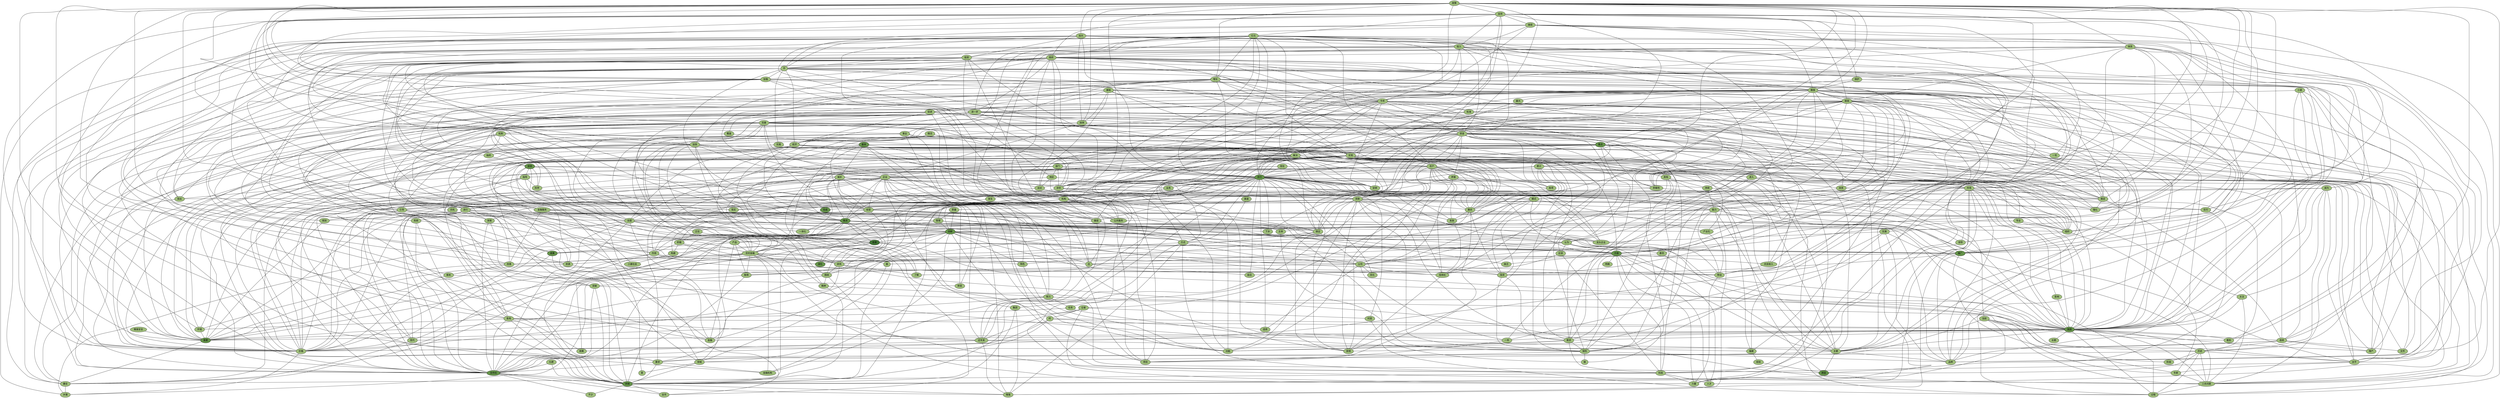 graph G {
  graph [splines=true overlap=false]
  node  [shape=ellipse, width=0.3, height=0.3, fontname="SimSun" size="10,10"]
  70 [label="重点"];
70 [fillcolor="#65934A", style=filled]
  77 [label="基本"];
77 [fillcolor="#65934A", style=filled]
  83 [label="坚持"];
83 [fillcolor="#65934A", style=filled]
  115 [label="农行"];
115 [fillcolor="#65934A", style=filled]
  133 [label="推进"];
133 [fillcolor="#65934A", style=filled]
  147 [label="创新"];
147 [fillcolor="#65934A", style=filled]
  156 [label="完成"];
156 [fillcolor="#65934A", style=filled]
  177 [label="推广"];
177 [fillcolor="#65934A", style=filled]
  202 [label="方面"];
202 [fillcolor="#65934A", style=filled]
  204 [label="我国"];
204 [fillcolor="#65934A", style=filled]
  219 [label="成果"];
219 [fillcolor="#65934A", style=filled]
  306 [label="需要"];
306 [fillcolor="#65934A", style=filled]
  366 [label="深化"];
366 [fillcolor="#65934A", style=filled]
  381 [label="合作社"];
381 [fillcolor="#65934A", style=filled]
  389 [label="原因"];
389 [fillcolor="#65934A", style=filled]
  396 [label="供销"];
396 [fillcolor="#65934A", style=filled]
  13 [label="增长"];
13 [fillcolor="#A0BF7C", style=filled]
  19 [label="事业"];
19 [fillcolor="#A0BF7C", style=filled]
  32 [label="粮食"];
32 [fillcolor="#A0BF7C", style=filled]
  38 [label="扶持"];
38 [fillcolor="#A0BF7C", style=filled]
  55 [label="机制"];
55 [fillcolor="#A0BF7C", style=filled]
  71 [label="解决"];
71 [fillcolor="#A0BF7C", style=filled]
  134 [label="全国"];
134 [fillcolor="#A0BF7C", style=filled]
  162 [label="研究"];
162 [fillcolor="#A0BF7C", style=filled]
  187 [label="稳定"];
187 [fillcolor="#A0BF7C", style=filled]
  194 [label="任务"];
194 [fillcolor="#A0BF7C", style=filled]
  196 [label="强化"];
196 [fillcolor="#A0BF7C", style=filled]
  240 [label="资源"];
240 [fillcolor="#A0BF7C", style=filled]
  247 [label="一号"];
247 [fillcolor="#A0BF7C", style=filled]
  248 [label="文件"];
248 [fillcolor="#A0BF7C", style=filled]
  315 [label="应该"];
315 [fillcolor="#A0BF7C", style=filled]
  343 [label="科技"];
343 [fillcolor="#A0BF7C", style=filled]
  348 [label="农民收入"];
348 [fillcolor="#A0BF7C", style=filled]
  386 [label="镇"];
386 [fillcolor="#A0BF7C", style=filled]
  414 [label="小康社会"];
414 [fillcolor="#A0BF7C", style=filled]
  47 [label="覆盖"];
47 [fillcolor="#A0BF7C", style=filled]
  78 [label="实现"];
78 [fillcolor="#A0BF7C", style=filled]
  120 [label="城乡"];
120 [fillcolor="#A0BF7C", style=filled]
  175 [label="围绕"];
175 [fillcolor="#A0BF7C", style=filled]
  277 [label="保险"];
277 [fillcolor="#A0BF7C", style=filled]
  289 [label="功能"];
289 [fillcolor="#A0BF7C", style=filled]
  345 [label="公共服务"];
345 [fillcolor="#A0BF7C", style=filled]
  354 [label="项目"];
354 [fillcolor="#A0BF7C", style=filled]
  28 [label="中"];
28 [fillcolor="#A0BF7C", style=filled]
  82 [label="始终"];
82 [fillcolor="#A0BF7C", style=filled]
  89 [label="指导"];
89 [fillcolor="#A0BF7C", style=filled]
  109 [label="企业"];
109 [fillcolor="#A0BF7C", style=filled]
  206 [label="科学"];
206 [fillcolor="#A0BF7C", style=filled]
  282 [label="主要"];
282 [fillcolor="#A0BF7C", style=filled]
  346 [label="转变"];
346 [fillcolor="#A0BF7C", style=filled]
  360 [label="领域"];
360 [fillcolor="#A0BF7C", style=filled]
  422 [label="里"];
422 [fillcolor="#A0BF7C", style=filled]
  0 [label="现在"];
0 [fillcolor="#A0BF7C", style=filled]
  12 [label="亿元"];
12 [fillcolor="#A0BF7C", style=filled]
  14 [label="继续"];
14 [fillcolor="#A0BF7C", style=filled]
  15 [label="加大"];
15 [fillcolor="#A0BF7C", style=filled]
  27 [label="投资"];
27 [fillcolor="#A0BF7C", style=filled]
  34 [label="情况"];
34 [fillcolor="#A0BF7C", style=filled]
  40 [label="今年"];
40 [fillcolor="#A0BF7C", style=filled]
  43 [label="部门"];
43 [fillcolor="#A0BF7C", style=filled]
  50 [label="提高"];
50 [fillcolor="#A0BF7C", style=filled]
  57 [label="资金"];
57 [fillcolor="#A0BF7C", style=filled]
  81 [label="实践"];
81 [fillcolor="#A0BF7C", style=filled]
  87 [label="农户"];
87 [fillcolor="#A0BF7C", style=filled]
  113 [label="累计"];
113 [fillcolor="#A0BF7C", style=filled]
  114 [label="最大"];
114 [fillcolor="#A0BF7C", style=filled]
  121 [label="业务"];
121 [fillcolor="#A0BF7C", style=filled]
  126 [label="机构"];
126 [fillcolor="#A0BF7C", style=filled]
  127 [label="涉农"];
127 [fillcolor="#A0BF7C", style=filled]
  128 [label="贷款"];
128 [fillcolor="#A0BF7C", style=filled]
  129 [label="经营"];
129 [fillcolor="#A0BF7C", style=filled]
  131 [label="认为"];
131 [fillcolor="#A0BF7C", style=filled]
  137 [label="持续"];
137 [fillcolor="#A0BF7C", style=filled]
  138 [label="能力"];
138 [fillcolor="#A0BF7C", style=filled]
  142 [label="保证"];
142 [fillcolor="#A0BF7C", style=filled]
  143 [label="基层"];
143 [fillcolor="#A0BF7C", style=filled]
  149 [label="渠道"];
149 [fillcolor="#A0BF7C", style=filled]
  150 [label="方式"];
150 [fillcolor="#A0BF7C", style=filled]
  153 [label="各项"];
153 [fillcolor="#A0BF7C", style=filled]
  160 [label="正在"];
160 [fillcolor="#A0BF7C", style=filled]
  164 [label="优化"];
164 [fillcolor="#A0BF7C", style=filled]
  167 [label="现实"];
167 [fillcolor="#A0BF7C", style=filled]
  168 [label="选择"];
168 [fillcolor="#A0BF7C", style=filled]
  174 [label="安排"];
174 [fillcolor="#A0BF7C", style=filled]
  188 [label="了解"];
188 [fillcolor="#A0BF7C", style=filled]
  201 [label="发放"];
201 [fillcolor="#A0BF7C", style=filled]
  216 [label="水平"];
216 [fillcolor="#A0BF7C", style=filled]
  229 [label="领导"];
229 [fillcolor="#A0BF7C", style=filled]
  232 [label="发生"];
232 [fillcolor="#A0BF7C", style=filled]
  260 [label="信用社"];
260 [fillcolor="#A0BF7C", style=filled]
  270 [label="获得"];
270 [fillcolor="#A0BF7C", style=filled]
  276 [label="村民"];
276 [fillcolor="#A0BF7C", style=filled]
  311 [label="下乡"];
311 [fillcolor="#A0BF7C", style=filled]
  316 [label="结合"];
316 [fillcolor="#A0BF7C", style=filled]
  331 [label="近年来"];
331 [fillcolor="#A0BF7C", style=filled]
  351 [label="龙头企业"];
351 [fillcolor="#A0BF7C", style=filled]
  378 [label="福建"];
378 [fillcolor="#A0BF7C", style=filled]
  36 [label="基础"];
36 [fillcolor="#A0BF7C", style=filled]
  60 [label="加快"];
60 [fillcolor="#A0BF7C", style=filled]
  72 [label="试点"];
72 [fillcolor="#A0BF7C", style=filled]
  132 [label="金融服务"];
132 [fillcolor="#A0BF7C", style=filled]
  161 [label="积极"];
161 [fillcolor="#A0BF7C", style=filled]
  225 [label="要求"];
225 [fillcolor="#A0BF7C", style=filled]
  228 [label="组织"];
228 [fillcolor="#A0BF7C", style=filled]
  271 [label="主体"];
271 [fillcolor="#A0BF7C", style=filled]
  300 [label="应"];
300 [fillcolor="#A0BF7C", style=filled]
  309 [label="产业化"];
309 [fillcolor="#A0BF7C", style=filled]
  338 [label="价格"];
338 [fillcolor="#A0BF7C", style=filled]
  364 [label="统筹"];
364 [fillcolor="#A0BF7C", style=filled]
  365 [label="一体化"];
365 [fillcolor="#A0BF7C", style=filled]
  9 [label="支持"];
9 [fillcolor="#A0BF7C", style=filled]
  111 [label="系统"];
111 [fillcolor="#A0BF7C", style=filled]
  122 [label="模式"];
122 [fillcolor="#A0BF7C", style=filled]
  136 [label="质量"];
136 [fillcolor="#A0BF7C", style=filled]
  140 [label="管理"];
140 [fillcolor="#A0BF7C", style=filled]
  148 [label="产品"];
148 [fillcolor="#A0BF7C", style=filled]
  151 [label="农村金融"];
151 [fillcolor="#A0BF7C", style=filled]
  152 [label="公司"];
152 [fillcolor="#A0BF7C", style=filled]
  212 [label="特色"];
212 [fillcolor="#A0BF7C", style=filled]
  250 [label="金融机构"];
250 [fillcolor="#A0BF7C", style=filled]
  254 [label="金融"];
254 [fillcolor="#A0BF7C", style=filled]
  353 [label="带动"];
353 [fillcolor="#A0BF7C", style=filled]
  387 [label="乡镇"];
387 [fillcolor="#A0BF7C", style=filled]
  401 [label="构建"];
401 [fillcolor="#A0BF7C", style=filled]
  11 [label="体系"];
11 [fillcolor="#A0BF7C", style=filled]
  20 [label="政府"];
20 [fillcolor="#A0BF7C", style=filled]
  41 [label="进一步"];
41 [fillcolor="#A0BF7C", style=filled]
  45 [label="小麦"];
45 [fillcolor="#A0BF7C", style=filled]
  176 [label="惠农"];
176 [fillcolor="#A0BF7C", style=filled]
  253 [label="信贷"];
253 [fillcolor="#A0BF7C", style=filled]
  333 [label="阶段"];
333 [fillcolor="#A0BF7C", style=filled]
  394 [label="品种"];
394 [fillcolor="#A0BF7C", style=filled]
  6 [label="政策"];
6 [fillcolor="#A0BF7C", style=filled]
  90 [label="养殖"];
90 [fillcolor="#A0BF7C", style=filled]
  110 [label="进行"];
110 [fillcolor="#A0BF7C", style=filled]
  197 [label="引导"];
197 [fillcolor="#A0BF7C", style=filled]
  234 [label="专家"];
234 [fillcolor="#A0BF7C", style=filled]
  257 [label="需求"];
257 [fillcolor="#A0BF7C", style=filled]
  299 [label="做"];
299 [fillcolor="#A0BF7C", style=filled]
  357 [label="人才"];
357 [fillcolor="#A0BF7C", style=filled]
  358 [label="缺乏"];
358 [fillcolor="#A0BF7C", style=filled]
  363 [label="明确"];
363 [fillcolor="#A0BF7C", style=filled]
  392 [label="力量"];
392 [fillcolor="#A0BF7C", style=filled]
  10 [label="保护"];
10 [fillcolor="#A0BF7C", style=filled]
  16 [label="投入"];
16 [fillcolor="#A0BF7C", style=filled]
  51 [label="标准"];
51 [fillcolor="#A0BF7C", style=filled]
  61 [label="经济"];
61 [fillcolor="#A0BF7C", style=filled]
  65 [label="地区"];
65 [fillcolor="#A0BF7C", style=filled]
  75 [label="扶贫"];
75 [fillcolor="#A0BF7C", style=filled]
  85 [label="专业"];
85 [fillcolor="#A0BF7C", style=filled]
  91 [label="积极性"];
91 [fillcolor="#A0BF7C", style=filled]
  100 [label="成为"];
100 [fillcolor="#A0BF7C", style=filled]
  117 [label="时"];
117 [fillcolor="#A0BF7C", style=filled]
  158 [label="市场"];
158 [fillcolor="#A0BF7C", style=filled]
  159 [label="关注"];
159 [fillcolor="#A0BF7C", style=filled]
  179 [label="委员"];
179 [fillcolor="#A0BF7C", style=filled]
  184 [label="努力"];
184 [fillcolor="#A0BF7C", style=filled]
  193 [label="当前"];
193 [fillcolor="#A0BF7C", style=filled]
  195 [label="各地"];
195 [fillcolor="#A0BF7C", style=filled]
  203 [label="影响"];
203 [fillcolor="#A0BF7C", style=filled]
  214 [label="连续"];
214 [fillcolor="#A0BF7C", style=filled]
  215 [label="历史"];
215 [fillcolor="#A0BF7C", style=filled]
  218 [label="一年"];
218 [fillcolor="#A0BF7C", style=filled]
  295 [label="三农问题"];
295 [fillcolor="#A0BF7C", style=filled]
  312 [label="看到"];
312 [fillcolor="#A0BF7C", style=filled]
  320 [label="现代"];
320 [fillcolor="#A0BF7C", style=filled]
  324 [label="过程"];
324 [fillcolor="#A0BF7C", style=filled]
  330 [label="增产"];
330 [fillcolor="#A0BF7C", style=filled]
  336 [label="长期"];
336 [fillcolor="#A0BF7C", style=filled]
  37 [label="促进"];
37 [fillcolor="#A0BF7C", style=filled]
  52 [label="完善"];
52 [fillcolor="#A0BF7C", style=filled]
  35 [label="加强"];
35 [fillcolor="#A0BF7C", style=filled]
  116 [label="记者"];
116 [fillcolor="#A0BF7C", style=filled]
  238 [label="规划"];
238 [fillcolor="#A0BF7C", style=filled]
  241 [label="环境"];
241 [fillcolor="#A0BF7C", style=filled]
  245 [label="改善"];
245 [fillcolor="#A0BF7C", style=filled]
  301 [label="根本"];
301 [fillcolor="#A0BF7C", style=filled]
  305 [label="粮食安全"];
305 [fillcolor="#A0BF7C", style=filled]
  344 [label="健全"];
344 [fillcolor="#A0BF7C", style=filled]
  1 [label="进入"];
1 [fillcolor="#A0BF7C", style=filled]
  33 [label="农机"];
33 [fillcolor="#A0BF7C", style=filled]
  74 [label="实施"];
74 [fillcolor="#A0BF7C", style=filled]
  198 [label="采取"];
198 [fillcolor="#A0BF7C", style=filled]
  209 [label="取得"];
209 [fillcolor="#A0BF7C", style=filled]
  213 [label="突破"];
213 [fillcolor="#A0BF7C", style=filled]
  291 [label="化肥"];
291 [fillcolor="#A0BF7C", style=filled]
  293 [label="作用"];
293 [fillcolor="#A0BF7C", style=filled]
  335 [label="突出"];
335 [fillcolor="#A0BF7C", style=filled]
  398 [label="全市"];
398 [fillcolor="#A0BF7C", style=filled]
  405 [label="增强"];
405 [fillcolor="#A0BF7C", style=filled]
  426 [label="不少"];
426 [fillcolor="#A0BF7C", style=filled]
  119 [label="具有"];
119 [fillcolor="#A0BF7C", style=filled]
  314 [label="实行"];
314 [fillcolor="#A0BF7C", style=filled]
  388 [label="经验"];
388 [fillcolor="#A0BF7C", style=filled]
  182 [label="精神"];
182 [fillcolor="#A0BF7C", style=filled]
  329 [label="集团"];
329 [fillcolor="#A0BF7C", style=filled]
  157 [label="改革"];
157 [fillcolor="#407434", style=filled]
  70 -- 71;
70 [fillcolor="#65934A", style=filled]
  70 -- 134;
70 [fillcolor="#65934A", style=filled]
  70 -- 157;
70 [fillcolor="#65934A", style=filled]
  70 -- 162;
70 [fillcolor="#65934A", style=filled]
  70 -- 187;
70 [fillcolor="#65934A", style=filled]
  70 -- 194;
70 [fillcolor="#65934A", style=filled]
  70 -- 196;
70 [fillcolor="#65934A", style=filled]
  70 -- 240;
70 [fillcolor="#65934A", style=filled]
  70 -- 247;
70 [fillcolor="#65934A", style=filled]
  70 -- 248;
70 [fillcolor="#65934A", style=filled]
  70 -- 315;
70 [fillcolor="#65934A", style=filled]
  70 -- 343;
70 [fillcolor="#65934A", style=filled]
  70 -- 348;
70 [fillcolor="#65934A", style=filled]
  70 -- 386;
70 [fillcolor="#65934A", style=filled]
  70 -- 414;
70 [fillcolor="#65934A", style=filled]
  77 -- 78;
77 [fillcolor="#65934A", style=filled]
  77 -- 120;
77 [fillcolor="#65934A", style=filled]
  77 -- 133;
77 [fillcolor="#65934A", style=filled]
  77 -- 157;
77 [fillcolor="#65934A", style=filled]
  77 -- 175;
77 [fillcolor="#65934A", style=filled]
  77 -- 277;
77 [fillcolor="#65934A", style=filled]
  77 -- 289;
77 [fillcolor="#65934A", style=filled]
  77 -- 345;
77 [fillcolor="#65934A", style=filled]
  77 -- 354;
77 [fillcolor="#65934A", style=filled]
  83 -- 89;
83 [fillcolor="#65934A", style=filled]
  83 -- 109;
83 [fillcolor="#65934A", style=filled]
  83 -- 157;
83 [fillcolor="#65934A", style=filled]
  83 -- 206;
83 [fillcolor="#65934A", style=filled]
  83 -- 282;
83 [fillcolor="#65934A", style=filled]
  83 -- 346;
83 [fillcolor="#65934A", style=filled]
  83 -- 360;
83 [fillcolor="#65934A", style=filled]
  83 -- 422;
83 [fillcolor="#65934A", style=filled]
  115 -- 121;
115 [fillcolor="#65934A", style=filled]
  115 -- 126;
115 [fillcolor="#65934A", style=filled]
  115 -- 127;
115 [fillcolor="#65934A", style=filled]
  115 -- 128;
115 [fillcolor="#65934A", style=filled]
  115 -- 129;
115 [fillcolor="#65934A", style=filled]
  115 -- 131;
115 [fillcolor="#65934A", style=filled]
  115 -- 134;
115 [fillcolor="#65934A", style=filled]
  115 -- 137;
115 [fillcolor="#65934A", style=filled]
  115 -- 138;
115 [fillcolor="#65934A", style=filled]
  115 -- 142;
115 [fillcolor="#65934A", style=filled]
  115 -- 143;
115 [fillcolor="#65934A", style=filled]
  115 -- 149;
115 [fillcolor="#65934A", style=filled]
  115 -- 150;
115 [fillcolor="#65934A", style=filled]
  115 -- 153;
115 [fillcolor="#65934A", style=filled]
  115 -- 157;
115 [fillcolor="#65934A", style=filled]
  115 -- 160;
115 [fillcolor="#65934A", style=filled]
  115 -- 164;
115 [fillcolor="#65934A", style=filled]
  115 -- 167;
115 [fillcolor="#65934A", style=filled]
  115 -- 168;
115 [fillcolor="#65934A", style=filled]
  115 -- 174;
115 [fillcolor="#65934A", style=filled]
  115 -- 175;
115 [fillcolor="#65934A", style=filled]
  115 -- 177;
115 [fillcolor="#65934A", style=filled]
  115 -- 188;
115 [fillcolor="#65934A", style=filled]
  115 -- 201;
115 [fillcolor="#65934A", style=filled]
  115 -- 216;
115 [fillcolor="#65934A", style=filled]
  115 -- 229;
115 [fillcolor="#65934A", style=filled]
  115 -- 232;
115 [fillcolor="#65934A", style=filled]
  115 -- 260;
115 [fillcolor="#65934A", style=filled]
  115 -- 270;
115 [fillcolor="#65934A", style=filled]
  115 -- 276;
115 [fillcolor="#65934A", style=filled]
  115 -- 311;
115 [fillcolor="#65934A", style=filled]
  115 -- 316;
115 [fillcolor="#65934A", style=filled]
  115 -- 331;
115 [fillcolor="#65934A", style=filled]
  115 -- 351;
115 [fillcolor="#65934A", style=filled]
  115 -- 378;
115 [fillcolor="#65934A", style=filled]
  115 -- 381;
115 [fillcolor="#65934A", style=filled]
  133 -- 150;
133 [fillcolor="#65934A", style=filled]
  133 -- 157;
133 [fillcolor="#65934A", style=filled]
  133 -- 161;
133 [fillcolor="#65934A", style=filled]
  133 -- 202;
133 [fillcolor="#65934A", style=filled]
  133 -- 204;
133 [fillcolor="#65934A", style=filled]
  133 -- 225;
133 [fillcolor="#65934A", style=filled]
  133 -- 228;
133 [fillcolor="#65934A", style=filled]
  133 -- 271;
133 [fillcolor="#65934A", style=filled]
  133 -- 300;
133 [fillcolor="#65934A", style=filled]
  133 -- 309;
133 [fillcolor="#65934A", style=filled]
  133 -- 338;
133 [fillcolor="#65934A", style=filled]
  133 -- 364;
133 [fillcolor="#65934A", style=filled]
  133 -- 365;
133 [fillcolor="#65934A", style=filled]
  133 -- 366;
133 [fillcolor="#65934A", style=filled]
  147 -- 148;
147 [fillcolor="#65934A", style=filled]
  147 -- 150;
147 [fillcolor="#65934A", style=filled]
  147 -- 151;
147 [fillcolor="#65934A", style=filled]
  147 -- 152;
147 [fillcolor="#65934A", style=filled]
  147 -- 157;
147 [fillcolor="#65934A", style=filled]
  147 -- 212;
147 [fillcolor="#65934A", style=filled]
  147 -- 216;
147 [fillcolor="#65934A", style=filled]
  147 -- 219;
147 [fillcolor="#65934A", style=filled]
  147 -- 250;
147 [fillcolor="#65934A", style=filled]
  147 -- 254;
147 [fillcolor="#65934A", style=filled]
  147 -- 260;
147 [fillcolor="#65934A", style=filled]
  147 -- 343;
147 [fillcolor="#65934A", style=filled]
  147 -- 351;
147 [fillcolor="#65934A", style=filled]
  147 -- 353;
147 [fillcolor="#65934A", style=filled]
  147 -- 387;
147 [fillcolor="#65934A", style=filled]
  147 -- 401;
147 [fillcolor="#65934A", style=filled]
  156 -- 157;
156 [fillcolor="#65934A", style=filled]
  177 -- 253;
177 [fillcolor="#65934A", style=filled]
  177 -- 333;
177 [fillcolor="#65934A", style=filled]
  177 -- 366;
177 [fillcolor="#65934A", style=filled]
  177 -- 394;
177 [fillcolor="#65934A", style=filled]
  202 -- 234;
202 [fillcolor="#65934A", style=filled]
  202 -- 257;
202 [fillcolor="#65934A", style=filled]
  202 -- 282;
202 [fillcolor="#65934A", style=filled]
  202 -- 299;
202 [fillcolor="#65934A", style=filled]
  202 -- 343;
202 [fillcolor="#65934A", style=filled]
  202 -- 348;
202 [fillcolor="#65934A", style=filled]
  202 -- 357;
202 [fillcolor="#65934A", style=filled]
  202 -- 358;
202 [fillcolor="#65934A", style=filled]
  202 -- 363;
202 [fillcolor="#65934A", style=filled]
  202 -- 392;
202 [fillcolor="#65934A", style=filled]
  204 -- 214;
204 [fillcolor="#65934A", style=filled]
  204 -- 215;
204 [fillcolor="#65934A", style=filled]
  204 -- 218;
204 [fillcolor="#65934A", style=filled]
  204 -- 254;
204 [fillcolor="#65934A", style=filled]
  204 -- 257;
204 [fillcolor="#65934A", style=filled]
  204 -- 282;
204 [fillcolor="#65934A", style=filled]
  204 -- 295;
204 [fillcolor="#65934A", style=filled]
  204 -- 312;
204 [fillcolor="#65934A", style=filled]
  204 -- 320;
204 [fillcolor="#65934A", style=filled]
  204 -- 324;
204 [fillcolor="#65934A", style=filled]
  204 -- 330;
204 [fillcolor="#65934A", style=filled]
  204 -- 331;
204 [fillcolor="#65934A", style=filled]
  204 -- 336;
204 [fillcolor="#65934A", style=filled]
  219 -- 254;
219 [fillcolor="#65934A", style=filled]
  219 -- 338;
219 [fillcolor="#65934A", style=filled]
  306 -- 344;
306 [fillcolor="#65934A", style=filled]
  381 -- 396;
381 [fillcolor="#65934A", style=filled]
  381 -- 398;
381 [fillcolor="#65934A", style=filled]
  381 -- 405;
381 [fillcolor="#65934A", style=filled]
  381 -- 426;
381 [fillcolor="#65934A", style=filled]
  396 -- 398;
396 [fillcolor="#65934A", style=filled]
  396 -- 405;
396 [fillcolor="#65934A", style=filled]
  396 -- 426;
396 [fillcolor="#65934A", style=filled]
  13 -- 32;
13 [fillcolor="#A0BF7C", style=filled]
  13 -- 36;
13 [fillcolor="#A0BF7C", style=filled]
  13 -- 37;
13 [fillcolor="#A0BF7C", style=filled]
  13 -- 50;
13 [fillcolor="#A0BF7C", style=filled]
  13 -- 61;
13 [fillcolor="#A0BF7C", style=filled]
  13 -- 70;
13 [fillcolor="#A0BF7C", style=filled]
  13 -- 111;
13 [fillcolor="#A0BF7C", style=filled]
  13 -- 134;
13 [fillcolor="#A0BF7C", style=filled]
  13 -- 151;
13 [fillcolor="#A0BF7C", style=filled]
  13 -- 174;
13 [fillcolor="#A0BF7C", style=filled]
  13 -- 187;
13 [fillcolor="#A0BF7C", style=filled]
  13 -- 214;
13 [fillcolor="#A0BF7C", style=filled]
  13 -- 257;
13 [fillcolor="#A0BF7C", style=filled]
  13 -- 396;
13 [fillcolor="#A0BF7C", style=filled]
  19 -- 70;
19 [fillcolor="#A0BF7C", style=filled]
  19 -- 212;
19 [fillcolor="#A0BF7C", style=filled]
  19 -- 354;
19 [fillcolor="#A0BF7C", style=filled]
  19 -- 381;
19 [fillcolor="#A0BF7C", style=filled]
  19 -- 396;
19 [fillcolor="#A0BF7C", style=filled]
  32 -- 37;
32 [fillcolor="#A0BF7C", style=filled]
  32 -- 40;
32 [fillcolor="#A0BF7C", style=filled]
  32 -- 41;
32 [fillcolor="#A0BF7C", style=filled]
  32 -- 50;
32 [fillcolor="#A0BF7C", style=filled]
  32 -- 70;
32 [fillcolor="#A0BF7C", style=filled]
  32 -- 71;
32 [fillcolor="#A0BF7C", style=filled]
  32 -- 78;
32 [fillcolor="#A0BF7C", style=filled]
  32 -- 91;
32 [fillcolor="#A0BF7C", style=filled]
  32 -- 113;
32 [fillcolor="#A0BF7C", style=filled]
  32 -- 131;
32 [fillcolor="#A0BF7C", style=filled]
  32 -- 150;
32 [fillcolor="#A0BF7C", style=filled]
  32 -- 174;
32 [fillcolor="#A0BF7C", style=filled]
  32 -- 177;
32 [fillcolor="#A0BF7C", style=filled]
  32 -- 187;
32 [fillcolor="#A0BF7C", style=filled]
  32 -- 196;
32 [fillcolor="#A0BF7C", style=filled]
  32 -- 204;
32 [fillcolor="#A0BF7C", style=filled]
  32 -- 213;
32 [fillcolor="#A0BF7C", style=filled]
  32 -- 214;
32 [fillcolor="#A0BF7C", style=filled]
  32 -- 216;
32 [fillcolor="#A0BF7C", style=filled]
  32 -- 218;
32 [fillcolor="#A0BF7C", style=filled]
  32 -- 257;
32 [fillcolor="#A0BF7C", style=filled]
  32 -- 282;
32 [fillcolor="#A0BF7C", style=filled]
  32 -- 293;
32 [fillcolor="#A0BF7C", style=filled]
  32 -- 301;
32 [fillcolor="#A0BF7C", style=filled]
  32 -- 314;
32 [fillcolor="#A0BF7C", style=filled]
  32 -- 330;
32 [fillcolor="#A0BF7C", style=filled]
  32 -- 353;
32 [fillcolor="#A0BF7C", style=filled]
  32 -- 392;
32 [fillcolor="#A0BF7C", style=filled]
  32 -- 394;
32 [fillcolor="#A0BF7C", style=filled]
  38 -- 57;
38 [fillcolor="#A0BF7C", style=filled]
  38 -- 70;
38 [fillcolor="#A0BF7C", style=filled]
  38 -- 109;
38 [fillcolor="#A0BF7C", style=filled]
  38 -- 132;
38 [fillcolor="#A0BF7C", style=filled]
  38 -- 295;
38 [fillcolor="#A0BF7C", style=filled]
  38 -- 306;
38 [fillcolor="#A0BF7C", style=filled]
  55 -- 70;
55 [fillcolor="#A0BF7C", style=filled]
  55 -- 110;
55 [fillcolor="#A0BF7C", style=filled]
  55 -- 142;
55 [fillcolor="#A0BF7C", style=filled]
  55 -- 147;
55 [fillcolor="#A0BF7C", style=filled]
  55 -- 306;
55 [fillcolor="#A0BF7C", style=filled]
  55 -- 338;
55 [fillcolor="#A0BF7C", style=filled]
  55 -- 344;
55 [fillcolor="#A0BF7C", style=filled]
  55 -- 365;
55 [fillcolor="#A0BF7C", style=filled]
  71 -- 87;
71 [fillcolor="#A0BF7C", style=filled]
  71 -- 115;
71 [fillcolor="#A0BF7C", style=filled]
  71 -- 127;
71 [fillcolor="#A0BF7C", style=filled]
  71 -- 128;
71 [fillcolor="#A0BF7C", style=filled]
  71 -- 142;
71 [fillcolor="#A0BF7C", style=filled]
  71 -- 143;
71 [fillcolor="#A0BF7C", style=filled]
  71 -- 151;
71 [fillcolor="#A0BF7C", style=filled]
  71 -- 162;
71 [fillcolor="#A0BF7C", style=filled]
  71 -- 176;
71 [fillcolor="#A0BF7C", style=filled]
  71 -- 193;
71 [fillcolor="#A0BF7C", style=filled]
  71 -- 204;
71 [fillcolor="#A0BF7C", style=filled]
  71 -- 240;
71 [fillcolor="#A0BF7C", style=filled]
  71 -- 282;
71 [fillcolor="#A0BF7C", style=filled]
  71 -- 289;
71 [fillcolor="#A0BF7C", style=filled]
  71 -- 295;
71 [fillcolor="#A0BF7C", style=filled]
  71 -- 330;
71 [fillcolor="#A0BF7C", style=filled]
  71 -- 338;
71 [fillcolor="#A0BF7C", style=filled]
  71 -- 396;
71 [fillcolor="#A0BF7C", style=filled]
  134 -- 142;
134 [fillcolor="#A0BF7C", style=filled]
  134 -- 151;
134 [fillcolor="#A0BF7C", style=filled]
  134 -- 160;
134 [fillcolor="#A0BF7C", style=filled]
  134 -- 177;
134 [fillcolor="#A0BF7C", style=filled]
  134 -- 311;
134 [fillcolor="#A0BF7C", style=filled]
  134 -- 360;
134 [fillcolor="#A0BF7C", style=filled]
  134 -- 381;
134 [fillcolor="#A0BF7C", style=filled]
  134 -- 387;
134 [fillcolor="#A0BF7C", style=filled]
  134 -- 396;
134 [fillcolor="#A0BF7C", style=filled]
  162 -- 175;
162 [fillcolor="#A0BF7C", style=filled]
  162 -- 188;
162 [fillcolor="#A0BF7C", style=filled]
  162 -- 295;
162 [fillcolor="#A0BF7C", style=filled]
  162 -- 306;
162 [fillcolor="#A0BF7C", style=filled]
  187 -- 196;
187 [fillcolor="#A0BF7C", style=filled]
  187 -- 197;
187 [fillcolor="#A0BF7C", style=filled]
  187 -- 214;
187 [fillcolor="#A0BF7C", style=filled]
  194 -- 195;
194 [fillcolor="#A0BF7C", style=filled]
  194 -- 282;
194 [fillcolor="#A0BF7C", style=filled]
  240 -- 241;
240 [fillcolor="#A0BF7C", style=filled]
  240 -- 343;
240 [fillcolor="#A0BF7C", style=filled]
  247 -- 248;
247 [fillcolor="#A0BF7C", style=filled]
  315 -- 316;
315 [fillcolor="#A0BF7C", style=filled]
  315 -- 343;
315 [fillcolor="#A0BF7C", style=filled]
  343 -- 344;
343 [fillcolor="#A0BF7C", style=filled]
  343 -- 357;
343 [fillcolor="#A0BF7C", style=filled]
  343 -- 392;
343 [fillcolor="#A0BF7C", style=filled]
  348 -- 353;
348 [fillcolor="#A0BF7C", style=filled]
  47 -- 77;
47 [fillcolor="#A0BF7C", style=filled]
  47 -- 134;
47 [fillcolor="#A0BF7C", style=filled]
  78 -- 87;
78 [fillcolor="#A0BF7C", style=filled]
  78 -- 91;
78 [fillcolor="#A0BF7C", style=filled]
  78 -- 109;
78 [fillcolor="#A0BF7C", style=filled]
  78 -- 115;
78 [fillcolor="#A0BF7C", style=filled]
  78 -- 120;
78 [fillcolor="#A0BF7C", style=filled]
  78 -- 121;
78 [fillcolor="#A0BF7C", style=filled]
  78 -- 150;
78 [fillcolor="#A0BF7C", style=filled]
  78 -- 151;
78 [fillcolor="#A0BF7C", style=filled]
  78 -- 187;
78 [fillcolor="#A0BF7C", style=filled]
  78 -- 202;
78 [fillcolor="#A0BF7C", style=filled]
  78 -- 204;
78 [fillcolor="#A0BF7C", style=filled]
  78 -- 206;
78 [fillcolor="#A0BF7C", style=filled]
  78 -- 213;
78 [fillcolor="#A0BF7C", style=filled]
  78 -- 214;
78 [fillcolor="#A0BF7C", style=filled]
  78 -- 216;
78 [fillcolor="#A0BF7C", style=filled]
  78 -- 228;
78 [fillcolor="#A0BF7C", style=filled]
  78 -- 241;
78 [fillcolor="#A0BF7C", style=filled]
  78 -- 324;
78 [fillcolor="#A0BF7C", style=filled]
  78 -- 331;
78 [fillcolor="#A0BF7C", style=filled]
  78 -- 348;
78 [fillcolor="#A0BF7C", style=filled]
  120 -- 121;
120 [fillcolor="#A0BF7C", style=filled]
  120 -- 129;
120 [fillcolor="#A0BF7C", style=filled]
  120 -- 133;
120 [fillcolor="#A0BF7C", style=filled]
  120 -- 175;
120 [fillcolor="#A0BF7C", style=filled]
  120 -- 289;
120 [fillcolor="#A0BF7C", style=filled]
  120 -- 314;
120 [fillcolor="#A0BF7C", style=filled]
  120 -- 331;
120 [fillcolor="#A0BF7C", style=filled]
  120 -- 345;
120 [fillcolor="#A0BF7C", style=filled]
  120 -- 364;
120 [fillcolor="#A0BF7C", style=filled]
  120 -- 365;
120 [fillcolor="#A0BF7C", style=filled]
  120 -- 381;
120 [fillcolor="#A0BF7C", style=filled]
  175 -- 182;
175 [fillcolor="#A0BF7C", style=filled]
  175 -- 254;
175 [fillcolor="#A0BF7C", style=filled]
  175 -- 331;
175 [fillcolor="#A0BF7C", style=filled]
  277 -- 354;
277 [fillcolor="#A0BF7C", style=filled]
  277 -- 386;
277 [fillcolor="#A0BF7C", style=filled]
  277 -- 394;
277 [fillcolor="#A0BF7C", style=filled]
  345 -- 354;
345 [fillcolor="#A0BF7C", style=filled]
  28 -- 35;
28 [fillcolor="#A0BF7C", style=filled]
  28 -- 40;
28 [fillcolor="#A0BF7C", style=filled]
  28 -- 61;
28 [fillcolor="#A0BF7C", style=filled]
  28 -- 71;
28 [fillcolor="#A0BF7C", style=filled]
  28 -- 74;
28 [fillcolor="#A0BF7C", style=filled]
  28 -- 78;
28 [fillcolor="#A0BF7C", style=filled]
  28 -- 81;
28 [fillcolor="#A0BF7C", style=filled]
  28 -- 82;
28 [fillcolor="#A0BF7C", style=filled]
  28 -- 83;
28 [fillcolor="#A0BF7C", style=filled]
  28 -- 110;
28 [fillcolor="#A0BF7C", style=filled]
  28 -- 129;
28 [fillcolor="#A0BF7C", style=filled]
  28 -- 151;
28 [fillcolor="#A0BF7C", style=filled]
  28 -- 167;
28 [fillcolor="#A0BF7C", style=filled]
  28 -- 176;
28 [fillcolor="#A0BF7C", style=filled]
  28 -- 295;
28 [fillcolor="#A0BF7C", style=filled]
  28 -- 312;
28 [fillcolor="#A0BF7C", style=filled]
  28 -- 324;
28 [fillcolor="#A0BF7C", style=filled]
  28 -- 335;
28 [fillcolor="#A0BF7C", style=filled]
  28 -- 338;
28 [fillcolor="#A0BF7C", style=filled]
  82 -- 83;
82 [fillcolor="#A0BF7C", style=filled]
  89 -- 133;
89 [fillcolor="#A0BF7C", style=filled]
  89 -- 195;
89 [fillcolor="#A0BF7C", style=filled]
  89 -- 206;
89 [fillcolor="#A0BF7C", style=filled]
  89 -- 338;
89 [fillcolor="#A0BF7C", style=filled]
  89 -- 381;
89 [fillcolor="#A0BF7C", style=filled]
  109 -- 110;
109 [fillcolor="#A0BF7C", style=filled]
  109 -- 127;
109 [fillcolor="#A0BF7C", style=filled]
  109 -- 128;
109 [fillcolor="#A0BF7C", style=filled]
  109 -- 129;
109 [fillcolor="#A0BF7C", style=filled]
  109 -- 133;
109 [fillcolor="#A0BF7C", style=filled]
  109 -- 184;
109 [fillcolor="#A0BF7C", style=filled]
  109 -- 196;
109 [fillcolor="#A0BF7C", style=filled]
  109 -- 197;
109 [fillcolor="#A0BF7C", style=filled]
  109 -- 198;
109 [fillcolor="#A0BF7C", style=filled]
  109 -- 228;
109 [fillcolor="#A0BF7C", style=filled]
  109 -- 270;
109 [fillcolor="#A0BF7C", style=filled]
  109 -- 306;
109 [fillcolor="#A0BF7C", style=filled]
  109 -- 320;
109 [fillcolor="#A0BF7C", style=filled]
  109 -- 329;
109 [fillcolor="#A0BF7C", style=filled]
  109 -- 344;
109 [fillcolor="#A0BF7C", style=filled]
  109 -- 346;
109 [fillcolor="#A0BF7C", style=filled]
  109 -- 351;
109 [fillcolor="#A0BF7C", style=filled]
  109 -- 401;
109 [fillcolor="#A0BF7C", style=filled]
  109 -- 405;
109 [fillcolor="#A0BF7C", style=filled]
  282 -- 360;
282 [fillcolor="#A0BF7C", style=filled]
  282 -- 389;
282 [fillcolor="#A0BF7C", style=filled]
  282 -- 394;
282 [fillcolor="#A0BF7C", style=filled]
  360 -- 396;
360 [fillcolor="#A0BF7C", style=filled]
  360 -- 422;
360 [fillcolor="#A0BF7C", style=filled]
  0 -- 1;
0 [fillcolor="#A0BF7C", style=filled]
  0 -- 115;
0 [fillcolor="#A0BF7C", style=filled]
  0 -- 225;
0 [fillcolor="#A0BF7C", style=filled]
  0 -- 282;
0 [fillcolor="#A0BF7C", style=filled]
  0 -- 335;
0 [fillcolor="#A0BF7C", style=filled]
  12 -- 13;
12 [fillcolor="#A0BF7C", style=filled]
  12 -- 16;
12 [fillcolor="#A0BF7C", style=filled]
  12 -- 19;
12 [fillcolor="#A0BF7C", style=filled]
  12 -- 27;
12 [fillcolor="#A0BF7C", style=filled]
  12 -- 28;
12 [fillcolor="#A0BF7C", style=filled]
  12 -- 40;
12 [fillcolor="#A0BF7C", style=filled]
  12 -- 41;
12 [fillcolor="#A0BF7C", style=filled]
  12 -- 57;
12 [fillcolor="#A0BF7C", style=filled]
  12 -- 60;
12 [fillcolor="#A0BF7C", style=filled]
  12 -- 78;
12 [fillcolor="#A0BF7C", style=filled]
  12 -- 87;
12 [fillcolor="#A0BF7C", style=filled]
  12 -- 115;
12 [fillcolor="#A0BF7C", style=filled]
  12 -- 127;
12 [fillcolor="#A0BF7C", style=filled]
  12 -- 128;
12 [fillcolor="#A0BF7C", style=filled]
  12 -- 134;
12 [fillcolor="#A0BF7C", style=filled]
  12 -- 143;
12 [fillcolor="#A0BF7C", style=filled]
  12 -- 174;
12 [fillcolor="#A0BF7C", style=filled]
  12 -- 175;
12 [fillcolor="#A0BF7C", style=filled]
  12 -- 204;
12 [fillcolor="#A0BF7C", style=filled]
  12 -- 257;
12 [fillcolor="#A0BF7C", style=filled]
  12 -- 306;
12 [fillcolor="#A0BF7C", style=filled]
  12 -- 387;
12 [fillcolor="#A0BF7C", style=filled]
  14 -- 15;
14 [fillcolor="#A0BF7C", style=filled]
  14 -- 16;
14 [fillcolor="#A0BF7C", style=filled]
  14 -- 28;
14 [fillcolor="#A0BF7C", style=filled]
  14 -- 32;
14 [fillcolor="#A0BF7C", style=filled]
  14 -- 115;
14 [fillcolor="#A0BF7C", style=filled]
  14 -- 162;
14 [fillcolor="#A0BF7C", style=filled]
  14 -- 247;
14 [fillcolor="#A0BF7C", style=filled]
  14 -- 248;
14 [fillcolor="#A0BF7C", style=filled]
  14 -- 314;
14 [fillcolor="#A0BF7C", style=filled]
  14 -- 324;
14 [fillcolor="#A0BF7C", style=filled]
  15 -- 16;
15 [fillcolor="#A0BF7C", style=filled]
  15 -- 27;
15 [fillcolor="#A0BF7C", style=filled]
  15 -- 28;
15 [fillcolor="#A0BF7C", style=filled]
  15 -- 32;
15 [fillcolor="#A0BF7C", style=filled]
  15 -- 38;
15 [fillcolor="#A0BF7C", style=filled]
  15 -- 41;
15 [fillcolor="#A0BF7C", style=filled]
  15 -- 115;
15 [fillcolor="#A0BF7C", style=filled]
  15 -- 177;
15 [fillcolor="#A0BF7C", style=filled]
  15 -- 240;
15 [fillcolor="#A0BF7C", style=filled]
  15 -- 245;
15 [fillcolor="#A0BF7C", style=filled]
  15 -- 253;
15 [fillcolor="#A0BF7C", style=filled]
  15 -- 300;
15 [fillcolor="#A0BF7C", style=filled]
  15 -- 343;
15 [fillcolor="#A0BF7C", style=filled]
  27 -- 28;
27 [fillcolor="#A0BF7C", style=filled]
  27 -- 40;
27 [fillcolor="#A0BF7C", style=filled]
  27 -- 60;
27 [fillcolor="#A0BF7C", style=filled]
  27 -- 65;
27 [fillcolor="#A0BF7C", style=filled]
  27 -- 115;
27 [fillcolor="#A0BF7C", style=filled]
  27 -- 133;
27 [fillcolor="#A0BF7C", style=filled]
  27 -- 271;
27 [fillcolor="#A0BF7C", style=filled]
  27 -- 354;
27 [fillcolor="#A0BF7C", style=filled]
  27 -- 381;
27 [fillcolor="#A0BF7C", style=filled]
  27 -- 396;
27 [fillcolor="#A0BF7C", style=filled]
  34 -- 61;
34 [fillcolor="#A0BF7C", style=filled]
  34 -- 115;
34 [fillcolor="#A0BF7C", style=filled]
  34 -- 188;
34 [fillcolor="#A0BF7C", style=filled]
  40 -- 41;
40 [fillcolor="#A0BF7C", style=filled]
  40 -- 43;
40 [fillcolor="#A0BF7C", style=filled]
  40 -- 51;
40 [fillcolor="#A0BF7C", style=filled]
  40 -- 57;
40 [fillcolor="#A0BF7C", style=filled]
  40 -- 71;
40 [fillcolor="#A0BF7C", style=filled]
  40 -- 72;
40 [fillcolor="#A0BF7C", style=filled]
  40 -- 91;
40 [fillcolor="#A0BF7C", style=filled]
  40 -- 113;
40 [fillcolor="#A0BF7C", style=filled]
  40 -- 115;
40 [fillcolor="#A0BF7C", style=filled]
  40 -- 134;
40 [fillcolor="#A0BF7C", style=filled]
  40 -- 174;
40 [fillcolor="#A0BF7C", style=filled]
  40 -- 187;
40 [fillcolor="#A0BF7C", style=filled]
  40 -- 188;
40 [fillcolor="#A0BF7C", style=filled]
  40 -- 204;
40 [fillcolor="#A0BF7C", style=filled]
  40 -- 215;
40 [fillcolor="#A0BF7C", style=filled]
  40 -- 216;
40 [fillcolor="#A0BF7C", style=filled]
  40 -- 247;
40 [fillcolor="#A0BF7C", style=filled]
  40 -- 378;
40 [fillcolor="#A0BF7C", style=filled]
  43 -- 65;
43 [fillcolor="#A0BF7C", style=filled]
  43 -- 89;
43 [fillcolor="#A0BF7C", style=filled]
  43 -- 110;
43 [fillcolor="#A0BF7C", style=filled]
  43 -- 115;
43 [fillcolor="#A0BF7C", style=filled]
  43 -- 127;
43 [fillcolor="#A0BF7C", style=filled]
  43 -- 228;
43 [fillcolor="#A0BF7C", style=filled]
  43 -- 338;
43 [fillcolor="#A0BF7C", style=filled]
  50 -- 51;
50 [fillcolor="#A0BF7C", style=filled]
  50 -- 57;
50 [fillcolor="#A0BF7C", style=filled]
  50 -- 61;
50 [fillcolor="#A0BF7C", style=filled]
  50 -- 75;
50 [fillcolor="#A0BF7C", style=filled]
  50 -- 91;
50 [fillcolor="#A0BF7C", style=filled]
  50 -- 109;
50 [fillcolor="#A0BF7C", style=filled]
  50 -- 115;
50 [fillcolor="#A0BF7C", style=filled]
  50 -- 138;
50 [fillcolor="#A0BF7C", style=filled]
  50 -- 140;
50 [fillcolor="#A0BF7C", style=filled]
  50 -- 197;
50 [fillcolor="#A0BF7C", style=filled]
  50 -- 204;
50 [fillcolor="#A0BF7C", style=filled]
  50 -- 216;
50 [fillcolor="#A0BF7C", style=filled]
  50 -- 277;
50 [fillcolor="#A0BF7C", style=filled]
  50 -- 282;
50 [fillcolor="#A0BF7C", style=filled]
  50 -- 289;
50 [fillcolor="#A0BF7C", style=filled]
  50 -- 309;
50 [fillcolor="#A0BF7C", style=filled]
  50 -- 338;
50 [fillcolor="#A0BF7C", style=filled]
  50 -- 348;
50 [fillcolor="#A0BF7C", style=filled]
  50 -- 353;
50 [fillcolor="#A0BF7C", style=filled]
  57 -- 60;
57 [fillcolor="#A0BF7C", style=filled]
  57 -- 72;
57 [fillcolor="#A0BF7C", style=filled]
  57 -- 90;
57 [fillcolor="#A0BF7C", style=filled]
  57 -- 109;
57 [fillcolor="#A0BF7C", style=filled]
  57 -- 115;
57 [fillcolor="#A0BF7C", style=filled]
  57 -- 119;
57 [fillcolor="#A0BF7C", style=filled]
  57 -- 128;
57 [fillcolor="#A0BF7C", style=filled]
  57 -- 142;
57 [fillcolor="#A0BF7C", style=filled]
  57 -- 153;
57 [fillcolor="#A0BF7C", style=filled]
  57 -- 195;
57 [fillcolor="#A0BF7C", style=filled]
  57 -- 196;
57 [fillcolor="#A0BF7C", style=filled]
  57 -- 197;
57 [fillcolor="#A0BF7C", style=filled]
  57 -- 202;
57 [fillcolor="#A0BF7C", style=filled]
  57 -- 257;
57 [fillcolor="#A0BF7C", style=filled]
  57 -- 260;
57 [fillcolor="#A0BF7C", style=filled]
  57 -- 270;
57 [fillcolor="#A0BF7C", style=filled]
  57 -- 277;
57 [fillcolor="#A0BF7C", style=filled]
  57 -- 282;
57 [fillcolor="#A0BF7C", style=filled]
  57 -- 311;
57 [fillcolor="#A0BF7C", style=filled]
  57 -- 357;
57 [fillcolor="#A0BF7C", style=filled]
  81 -- 82;
81 [fillcolor="#A0BF7C", style=filled]
  81 -- 115;
81 [fillcolor="#A0BF7C", style=filled]
  87 -- 90;
87 [fillcolor="#A0BF7C", style=filled]
  87 -- 109;
87 [fillcolor="#A0BF7C", style=filled]
  87 -- 115;
87 [fillcolor="#A0BF7C", style=filled]
  87 -- 122;
87 [fillcolor="#A0BF7C", style=filled]
  87 -- 128;
87 [fillcolor="#A0BF7C", style=filled]
  87 -- 147;
87 [fillcolor="#A0BF7C", style=filled]
  87 -- 152;
87 [fillcolor="#A0BF7C", style=filled]
  87 -- 156;
87 [fillcolor="#A0BF7C", style=filled]
  87 -- 176;
87 [fillcolor="#A0BF7C", style=filled]
  87 -- 201;
87 [fillcolor="#A0BF7C", style=filled]
  87 -- 203;
87 [fillcolor="#A0BF7C", style=filled]
  87 -- 228;
87 [fillcolor="#A0BF7C", style=filled]
  87 -- 253;
87 [fillcolor="#A0BF7C", style=filled]
  87 -- 260;
87 [fillcolor="#A0BF7C", style=filled]
  87 -- 270;
87 [fillcolor="#A0BF7C", style=filled]
  87 -- 289;
87 [fillcolor="#A0BF7C", style=filled]
  87 -- 351;
87 [fillcolor="#A0BF7C", style=filled]
  87 -- 381;
87 [fillcolor="#A0BF7C", style=filled]
  113 -- 115;
113 [fillcolor="#A0BF7C", style=filled]
  113 -- 174;
113 [fillcolor="#A0BF7C", style=filled]
  113 -- 176;
113 [fillcolor="#A0BF7C", style=filled]
  113 -- 201;
113 [fillcolor="#A0BF7C", style=filled]
  113 -- 260;
113 [fillcolor="#A0BF7C", style=filled]
  113 -- 378;
113 [fillcolor="#A0BF7C", style=filled]
  114 -- 115;
114 [fillcolor="#A0BF7C", style=filled]
  121 -- 122;
121 [fillcolor="#A0BF7C", style=filled]
  121 -- 151;
121 [fillcolor="#A0BF7C", style=filled]
  126 -- 131;
126 [fillcolor="#A0BF7C", style=filled]
  126 -- 143;
126 [fillcolor="#A0BF7C", style=filled]
  126 -- 156;
126 [fillcolor="#A0BF7C", style=filled]
  126 -- 167;
126 [fillcolor="#A0BF7C", style=filled]
  126 -- 197;
126 [fillcolor="#A0BF7C", style=filled]
  126 -- 202;
126 [fillcolor="#A0BF7C", style=filled]
  126 -- 345;
126 [fillcolor="#A0BF7C", style=filled]
  126 -- 392;
126 [fillcolor="#A0BF7C", style=filled]
  127 -- 128;
127 [fillcolor="#A0BF7C", style=filled]
  127 -- 162;
127 [fillcolor="#A0BF7C", style=filled]
  127 -- 338;
127 [fillcolor="#A0BF7C", style=filled]
  127 -- 354;
127 [fillcolor="#A0BF7C", style=filled]
  127 -- 394;
127 [fillcolor="#A0BF7C", style=filled]
  128 -- 132;
128 [fillcolor="#A0BF7C", style=filled]
  128 -- 136;
128 [fillcolor="#A0BF7C", style=filled]
  128 -- 138;
128 [fillcolor="#A0BF7C", style=filled]
  128 -- 142;
128 [fillcolor="#A0BF7C", style=filled]
  128 -- 148;
128 [fillcolor="#A0BF7C", style=filled]
  128 -- 150;
128 [fillcolor="#A0BF7C", style=filled]
  128 -- 176;
128 [fillcolor="#A0BF7C", style=filled]
  128 -- 201;
128 [fillcolor="#A0BF7C", style=filled]
  128 -- 257;
128 [fillcolor="#A0BF7C", style=filled]
  128 -- 270;
128 [fillcolor="#A0BF7C", style=filled]
  128 -- 277;
128 [fillcolor="#A0BF7C", style=filled]
  128 -- 282;
128 [fillcolor="#A0BF7C", style=filled]
  128 -- 289;
128 [fillcolor="#A0BF7C", style=filled]
  128 -- 314;
128 [fillcolor="#A0BF7C", style=filled]
  129 -- 133;
129 [fillcolor="#A0BF7C", style=filled]
  129 -- 134;
129 [fillcolor="#A0BF7C", style=filled]
  129 -- 143;
129 [fillcolor="#A0BF7C", style=filled]
  129 -- 228;
129 [fillcolor="#A0BF7C", style=filled]
  129 -- 271;
129 [fillcolor="#A0BF7C", style=filled]
  129 -- 320;
129 [fillcolor="#A0BF7C", style=filled]
  129 -- 324;
129 [fillcolor="#A0BF7C", style=filled]
  129 -- 360;
129 [fillcolor="#A0BF7C", style=filled]
  131 -- 162;
131 [fillcolor="#A0BF7C", style=filled]
  131 -- 179;
131 [fillcolor="#A0BF7C", style=filled]
  131 -- 204;
131 [fillcolor="#A0BF7C", style=filled]
  131 -- 300;
131 [fillcolor="#A0BF7C", style=filled]
  131 -- 315;
131 [fillcolor="#A0BF7C", style=filled]
  131 -- 357;
131 [fillcolor="#A0BF7C", style=filled]
  137 -- 138;
137 [fillcolor="#A0BF7C", style=filled]
  137 -- 187;
137 [fillcolor="#A0BF7C", style=filled]
  138 -- 152;
138 [fillcolor="#A0BF7C", style=filled]
  138 -- 216;
138 [fillcolor="#A0BF7C", style=filled]
  138 -- 228;
138 [fillcolor="#A0BF7C", style=filled]
  138 -- 282;
138 [fillcolor="#A0BF7C", style=filled]
  138 -- 338;
138 [fillcolor="#A0BF7C", style=filled]
  138 -- 345;
138 [fillcolor="#A0BF7C", style=filled]
  138 -- 353;
138 [fillcolor="#A0BF7C", style=filled]
  138 -- 405;
138 [fillcolor="#A0BF7C", style=filled]
  142 -- 152;
142 [fillcolor="#A0BF7C", style=filled]
  142 -- 270;
142 [fillcolor="#A0BF7C", style=filled]
  142 -- 329;
142 [fillcolor="#A0BF7C", style=filled]
  142 -- 338;
142 [fillcolor="#A0BF7C", style=filled]
  143 -- 177;
143 [fillcolor="#A0BF7C", style=filled]
  143 -- 250;
143 [fillcolor="#A0BF7C", style=filled]
  143 -- 344;
143 [fillcolor="#A0BF7C", style=filled]
  143 -- 358;
143 [fillcolor="#A0BF7C", style=filled]
  149 -- 150;
149 [fillcolor="#A0BF7C", style=filled]
  150 -- 152;
150 [fillcolor="#A0BF7C", style=filled]
  150 -- 209;
150 [fillcolor="#A0BF7C", style=filled]
  150 -- 343;
150 [fillcolor="#A0BF7C", style=filled]
  150 -- 396;
150 [fillcolor="#A0BF7C", style=filled]
  150 -- 405;
150 [fillcolor="#A0BF7C", style=filled]
  153 -- 176;
153 [fillcolor="#A0BF7C", style=filled]
  160 -- 161;
160 [fillcolor="#A0BF7C", style=filled]
  160 -- 162;
160 [fillcolor="#A0BF7C", style=filled]
  167 -- 293;
167 [fillcolor="#A0BF7C", style=filled]
  201 -- 260;
201 [fillcolor="#A0BF7C", style=filled]
  216 -- 234;
216 [fillcolor="#A0BF7C", style=filled]
  216 -- 343;
216 [fillcolor="#A0BF7C", style=filled]
  229 -- 282;
229 [fillcolor="#A0BF7C", style=filled]
  232 -- 293;
232 [fillcolor="#A0BF7C", style=filled]
  260 -- 270;
260 [fillcolor="#A0BF7C", style=filled]
  276 -- 386;
276 [fillcolor="#A0BF7C", style=filled]
  331 -- 364;
331 [fillcolor="#A0BF7C", style=filled]
  331 -- 378;
331 [fillcolor="#A0BF7C", style=filled]
  331 -- 405;
331 [fillcolor="#A0BF7C", style=filled]
  351 -- 353;
351 [fillcolor="#A0BF7C", style=filled]
  378 -- 388;
378 [fillcolor="#A0BF7C", style=filled]
  36 -- 37;
36 [fillcolor="#A0BF7C", style=filled]
  36 -- 38;
36 [fillcolor="#A0BF7C", style=filled]
  36 -- 40;
36 [fillcolor="#A0BF7C", style=filled]
  36 -- 47;
36 [fillcolor="#A0BF7C", style=filled]
  36 -- 72;
36 [fillcolor="#A0BF7C", style=filled]
  36 -- 78;
36 [fillcolor="#A0BF7C", style=filled]
  36 -- 133;
36 [fillcolor="#A0BF7C", style=filled]
  36 -- 204;
36 [fillcolor="#A0BF7C", style=filled]
  36 -- 260;
36 [fillcolor="#A0BF7C", style=filled]
  36 -- 330;
36 [fillcolor="#A0BF7C", style=filled]
  60 -- 71;
60 [fillcolor="#A0BF7C", style=filled]
  60 -- 72;
60 [fillcolor="#A0BF7C", style=filled]
  60 -- 85;
60 [fillcolor="#A0BF7C", style=filled]
  60 -- 120;
60 [fillcolor="#A0BF7C", style=filled]
  60 -- 133;
60 [fillcolor="#A0BF7C", style=filled]
  60 -- 143;
60 [fillcolor="#A0BF7C", style=filled]
  60 -- 151;
60 [fillcolor="#A0BF7C", style=filled]
  60 -- 158;
60 [fillcolor="#A0BF7C", style=filled]
  60 -- 176;
60 [fillcolor="#A0BF7C", style=filled]
  60 -- 277;
60 [fillcolor="#A0BF7C", style=filled]
  60 -- 299;
60 [fillcolor="#A0BF7C", style=filled]
  60 -- 306;
60 [fillcolor="#A0BF7C", style=filled]
  60 -- 309;
60 [fillcolor="#A0BF7C", style=filled]
  60 -- 338;
60 [fillcolor="#A0BF7C", style=filled]
  60 -- 381;
60 [fillcolor="#A0BF7C", style=filled]
  60 -- 396;
60 [fillcolor="#A0BF7C", style=filled]
  60 -- 398;
60 [fillcolor="#A0BF7C", style=filled]
  72 -- 133;
72 [fillcolor="#A0BF7C", style=filled]
  72 -- 345;
72 [fillcolor="#A0BF7C", style=filled]
  132 -- 133;
132 [fillcolor="#A0BF7C", style=filled]
  132 -- 148;
132 [fillcolor="#A0BF7C", style=filled]
  132 -- 202;
132 [fillcolor="#A0BF7C", style=filled]
  132 -- 245;
132 [fillcolor="#A0BF7C", style=filled]
  161 -- 162;
161 [fillcolor="#A0BF7C", style=filled]
  161 -- 293;
161 [fillcolor="#A0BF7C", style=filled]
  161 -- 300;
161 [fillcolor="#A0BF7C", style=filled]
  161 -- 401;
161 [fillcolor="#A0BF7C", style=filled]
  225 -- 250;
225 [fillcolor="#A0BF7C", style=filled]
  225 -- 381;
225 [fillcolor="#A0BF7C", style=filled]
  225 -- 396;
225 [fillcolor="#A0BF7C", style=filled]
  228 -- 229;
228 [fillcolor="#A0BF7C", style=filled]
  228 -- 234;
228 [fillcolor="#A0BF7C", style=filled]
  271 -- 277;
271 [fillcolor="#A0BF7C", style=filled]
  300 -- 316;
300 [fillcolor="#A0BF7C", style=filled]
  309 -- 353;
309 [fillcolor="#A0BF7C", style=filled]
  338 -- 387;
338 [fillcolor="#A0BF7C", style=filled]
  9 -- 10;
9 [fillcolor="#A0BF7C", style=filled]
  9 -- 12;
9 [fillcolor="#A0BF7C", style=filled]
  9 -- 14;
9 [fillcolor="#A0BF7C", style=filled]
  9 -- 16;
9 [fillcolor="#A0BF7C", style=filled]
  9 -- 19;
9 [fillcolor="#A0BF7C", style=filled]
  9 -- 20;
9 [fillcolor="#A0BF7C", style=filled]
  9 -- 35;
9 [fillcolor="#A0BF7C", style=filled]
  9 -- 40;
9 [fillcolor="#A0BF7C", style=filled]
  9 -- 50;
9 [fillcolor="#A0BF7C", style=filled]
  9 -- 57;
9 [fillcolor="#A0BF7C", style=filled]
  9 -- 78;
9 [fillcolor="#A0BF7C", style=filled]
  9 -- 126;
9 [fillcolor="#A0BF7C", style=filled]
  9 -- 147;
9 [fillcolor="#A0BF7C", style=filled]
  9 -- 196;
9 [fillcolor="#A0BF7C", style=filled]
  9 -- 202;
9 [fillcolor="#A0BF7C", style=filled]
  9 -- 250;
9 [fillcolor="#A0BF7C", style=filled]
  9 -- 253;
9 [fillcolor="#A0BF7C", style=filled]
  9 -- 295;
9 [fillcolor="#A0BF7C", style=filled]
  9 -- 338;
9 [fillcolor="#A0BF7C", style=filled]
  111 -- 147;
111 [fillcolor="#A0BF7C", style=filled]
  111 -- 381;
111 [fillcolor="#A0BF7C", style=filled]
  111 -- 396;
111 [fillcolor="#A0BF7C", style=filled]
  122 -- 129;
122 [fillcolor="#A0BF7C", style=filled]
  122 -- 147;
122 [fillcolor="#A0BF7C", style=filled]
  122 -- 152;
122 [fillcolor="#A0BF7C", style=filled]
  122 -- 253;
122 [fillcolor="#A0BF7C", style=filled]
  122 -- 309;
122 [fillcolor="#A0BF7C", style=filled]
  122 -- 351;
122 [fillcolor="#A0BF7C", style=filled]
  136 -- 140;
136 [fillcolor="#A0BF7C", style=filled]
  136 -- 147;
136 [fillcolor="#A0BF7C", style=filled]
  140 -- 147;
140 [fillcolor="#A0BF7C", style=filled]
  140 -- 150;
140 [fillcolor="#A0BF7C", style=filled]
  140 -- 152;
140 [fillcolor="#A0BF7C", style=filled]
  140 -- 338;
140 [fillcolor="#A0BF7C", style=filled]
  148 -- 151;
148 [fillcolor="#A0BF7C", style=filled]
  148 -- 209;
148 [fillcolor="#A0BF7C", style=filled]
  148 -- 219;
148 [fillcolor="#A0BF7C", style=filled]
  148 -- 254;
148 [fillcolor="#A0BF7C", style=filled]
  151 -- 152;
151 [fillcolor="#A0BF7C", style=filled]
  151 -- 162;
151 [fillcolor="#A0BF7C", style=filled]
  151 -- 209;
151 [fillcolor="#A0BF7C", style=filled]
  151 -- 212;
151 [fillcolor="#A0BF7C", style=filled]
  151 -- 240;
151 [fillcolor="#A0BF7C", style=filled]
  151 -- 245;
151 [fillcolor="#A0BF7C", style=filled]
  151 -- 250;
151 [fillcolor="#A0BF7C", style=filled]
  151 -- 260;
151 [fillcolor="#A0BF7C", style=filled]
  151 -- 277;
151 [fillcolor="#A0BF7C", style=filled]
  151 -- 306;
151 [fillcolor="#A0BF7C", style=filled]
  151 -- 320;
151 [fillcolor="#A0BF7C", style=filled]
  151 -- 392;
151 [fillcolor="#A0BF7C", style=filled]
  152 -- 164;
152 [fillcolor="#A0BF7C", style=filled]
  152 -- 168;
152 [fillcolor="#A0BF7C", style=filled]
  152 -- 209;
152 [fillcolor="#A0BF7C", style=filled]
  152 -- 218;
152 [fillcolor="#A0BF7C", style=filled]
  152 -- 260;
152 [fillcolor="#A0BF7C", style=filled]
  152 -- 353;
152 [fillcolor="#A0BF7C", style=filled]
  212 -- 289;
212 [fillcolor="#A0BF7C", style=filled]
  353 -- 392;
353 [fillcolor="#A0BF7C", style=filled]
  401 -- 414;
401 [fillcolor="#A0BF7C", style=filled]
  11 -- 20;
11 [fillcolor="#A0BF7C", style=filled]
  11 -- 50;
11 [fillcolor="#A0BF7C", style=filled]
  11 -- 52;
11 [fillcolor="#A0BF7C", style=filled]
  11 -- 60;
11 [fillcolor="#A0BF7C", style=filled]
  11 -- 132;
11 [fillcolor="#A0BF7C", style=filled]
  11 -- 158;
11 [fillcolor="#A0BF7C", style=filled]
  11 -- 177;
11 [fillcolor="#A0BF7C", style=filled]
  11 -- 202;
11 [fillcolor="#A0BF7C", style=filled]
  11 -- 204;
11 [fillcolor="#A0BF7C", style=filled]
  11 -- 228;
11 [fillcolor="#A0BF7C", style=filled]
  11 -- 277;
11 [fillcolor="#A0BF7C", style=filled]
  11 -- 345;
11 [fillcolor="#A0BF7C", style=filled]
  11 -- 394;
11 [fillcolor="#A0BF7C", style=filled]
  20 -- 28;
20 [fillcolor="#A0BF7C", style=filled]
  20 -- 35;
20 [fillcolor="#A0BF7C", style=filled]
  20 -- 40;
20 [fillcolor="#A0BF7C", style=filled]
  20 -- 41;
20 [fillcolor="#A0BF7C", style=filled]
  20 -- 57;
20 [fillcolor="#A0BF7C", style=filled]
  20 -- 60;
20 [fillcolor="#A0BF7C", style=filled]
  20 -- 87;
20 [fillcolor="#A0BF7C", style=filled]
  20 -- 109;
20 [fillcolor="#A0BF7C", style=filled]
  20 -- 122;
20 [fillcolor="#A0BF7C", style=filled]
  20 -- 126;
20 [fillcolor="#A0BF7C", style=filled]
  20 -- 127;
20 [fillcolor="#A0BF7C", style=filled]
  20 -- 129;
20 [fillcolor="#A0BF7C", style=filled]
  20 -- 131;
20 [fillcolor="#A0BF7C", style=filled]
  20 -- 177;
20 [fillcolor="#A0BF7C", style=filled]
  20 -- 179;
20 [fillcolor="#A0BF7C", style=filled]
  20 -- 195;
20 [fillcolor="#A0BF7C", style=filled]
  20 -- 197;
20 [fillcolor="#A0BF7C", style=filled]
  20 -- 254;
20 [fillcolor="#A0BF7C", style=filled]
  20 -- 300;
20 [fillcolor="#A0BF7C", style=filled]
  20 -- 312;
20 [fillcolor="#A0BF7C", style=filled]
  20 -- 344;
20 [fillcolor="#A0BF7C", style=filled]
  41 -- 52;
41 [fillcolor="#A0BF7C", style=filled]
  41 -- 61;
41 [fillcolor="#A0BF7C", style=filled]
  41 -- 127;
41 [fillcolor="#A0BF7C", style=filled]
  41 -- 151;
41 [fillcolor="#A0BF7C", style=filled]
  41 -- 177;
41 [fillcolor="#A0BF7C", style=filled]
  41 -- 187;
41 [fillcolor="#A0BF7C", style=filled]
  41 -- 216;
41 [fillcolor="#A0BF7C", style=filled]
  41 -- 219;
41 [fillcolor="#A0BF7C", style=filled]
  41 -- 225;
41 [fillcolor="#A0BF7C", style=filled]
  41 -- 238;
41 [fillcolor="#A0BF7C", style=filled]
  41 -- 366;
41 [fillcolor="#A0BF7C", style=filled]
  41 -- 392;
41 [fillcolor="#A0BF7C", style=filled]
  41 -- 394;
41 [fillcolor="#A0BF7C", style=filled]
  45 -- 50;
45 [fillcolor="#A0BF7C", style=filled]
  45 -- 100;
45 [fillcolor="#A0BF7C", style=filled]
  45 -- 177;
45 [fillcolor="#A0BF7C", style=filled]
  45 -- 204;
45 [fillcolor="#A0BF7C", style=filled]
  45 -- 394;
45 [fillcolor="#A0BF7C", style=filled]
  176 -- 177;
176 [fillcolor="#A0BF7C", style=filled]
  176 -- 201;
176 [fillcolor="#A0BF7C", style=filled]
  176 -- 245;
176 [fillcolor="#A0BF7C", style=filled]
  176 -- 253;
176 [fillcolor="#A0BF7C", style=filled]
  176 -- 354;
176 [fillcolor="#A0BF7C", style=filled]
  253 -- 257;
253 [fillcolor="#A0BF7C", style=filled]
  253 -- 277;
253 [fillcolor="#A0BF7C", style=filled]
  6 -- 9;
6 [fillcolor="#A0BF7C", style=filled]
  6 -- 11;
6 [fillcolor="#A0BF7C", style=filled]
  6 -- 13;
6 [fillcolor="#A0BF7C", style=filled]
  6 -- 15;
6 [fillcolor="#A0BF7C", style=filled]
  6 -- 32;
6 [fillcolor="#A0BF7C", style=filled]
  6 -- 35;
6 [fillcolor="#A0BF7C", style=filled]
  6 -- 38;
6 [fillcolor="#A0BF7C", style=filled]
  6 -- 41;
6 [fillcolor="#A0BF7C", style=filled]
  6 -- 52;
6 [fillcolor="#A0BF7C", style=filled]
  6 -- 74;
6 [fillcolor="#A0BF7C", style=filled]
  6 -- 75;
6 [fillcolor="#A0BF7C", style=filled]
  6 -- 91;
6 [fillcolor="#A0BF7C", style=filled]
  6 -- 110;
6 [fillcolor="#A0BF7C", style=filled]
  6 -- 127;
6 [fillcolor="#A0BF7C", style=filled]
  6 -- 142;
6 [fillcolor="#A0BF7C", style=filled]
  6 -- 153;
6 [fillcolor="#A0BF7C", style=filled]
  6 -- 174;
6 [fillcolor="#A0BF7C", style=filled]
  6 -- 176;
6 [fillcolor="#A0BF7C", style=filled]
  6 -- 184;
6 [fillcolor="#A0BF7C", style=filled]
  6 -- 187;
6 [fillcolor="#A0BF7C", style=filled]
  6 -- 195;
6 [fillcolor="#A0BF7C", style=filled]
  6 -- 196;
6 [fillcolor="#A0BF7C", style=filled]
  6 -- 197;
6 [fillcolor="#A0BF7C", style=filled]
  6 -- 202;
6 [fillcolor="#A0BF7C", style=filled]
  6 -- 214;
6 [fillcolor="#A0BF7C", style=filled]
  6 -- 241;
6 [fillcolor="#A0BF7C", style=filled]
  6 -- 254;
6 [fillcolor="#A0BF7C", style=filled]
  6 -- 394;
6 [fillcolor="#A0BF7C", style=filled]
  90 -- 91;
90 [fillcolor="#A0BF7C", style=filled]
  90 -- 116;
90 [fillcolor="#A0BF7C", style=filled]
  90 -- 152;
90 [fillcolor="#A0BF7C", style=filled]
  90 -- 202;
90 [fillcolor="#A0BF7C", style=filled]
  90 -- 293;
90 [fillcolor="#A0BF7C", style=filled]
  110 -- 111;
110 [fillcolor="#A0BF7C", style=filled]
  110 -- 162;
110 [fillcolor="#A0BF7C", style=filled]
  110 -- 198;
110 [fillcolor="#A0BF7C", style=filled]
  110 -- 202;
110 [fillcolor="#A0BF7C", style=filled]
  110 -- 228;
110 [fillcolor="#A0BF7C", style=filled]
  110 -- 238;
110 [fillcolor="#A0BF7C", style=filled]
  110 -- 245;
110 [fillcolor="#A0BF7C", style=filled]
  110 -- 253;
110 [fillcolor="#A0BF7C", style=filled]
  110 -- 295;
110 [fillcolor="#A0BF7C", style=filled]
  110 -- 306;
110 [fillcolor="#A0BF7C", style=filled]
  110 -- 338;
110 [fillcolor="#A0BF7C", style=filled]
  110 -- 398;
110 [fillcolor="#A0BF7C", style=filled]
  197 -- 198;
197 [fillcolor="#A0BF7C", style=filled]
  197 -- 202;
197 [fillcolor="#A0BF7C", style=filled]
  197 -- 238;
197 [fillcolor="#A0BF7C", style=filled]
  197 -- 338;
197 [fillcolor="#A0BF7C", style=filled]
  197 -- 351;
197 [fillcolor="#A0BF7C", style=filled]
  197 -- 381;
197 [fillcolor="#A0BF7C", style=filled]
  197 -- 396;
197 [fillcolor="#A0BF7C", style=filled]
  234 -- 295;
234 [fillcolor="#A0BF7C", style=filled]
  257 -- 277;
257 [fillcolor="#A0BF7C", style=filled]
  257 -- 289;
257 [fillcolor="#A0BF7C", style=filled]
  257 -- 338;
257 [fillcolor="#A0BF7C", style=filled]
  257 -- 343;
257 [fillcolor="#A0BF7C", style=filled]
  299 -- 360;
299 [fillcolor="#A0BF7C", style=filled]
  10 -- 32;
10 [fillcolor="#A0BF7C", style=filled]
  10 -- 114;
10 [fillcolor="#A0BF7C", style=filled]
  10 -- 138;
10 [fillcolor="#A0BF7C", style=filled]
  10 -- 204;
10 [fillcolor="#A0BF7C", style=filled]
  16 -- 20;
16 [fillcolor="#A0BF7C", style=filled]
  16 -- 32;
16 [fillcolor="#A0BF7C", style=filled]
  16 -- 40;
16 [fillcolor="#A0BF7C", style=filled]
  16 -- 57;
16 [fillcolor="#A0BF7C", style=filled]
  16 -- 91;
16 [fillcolor="#A0BF7C", style=filled]
  16 -- 143;
16 [fillcolor="#A0BF7C", style=filled]
  16 -- 158;
16 [fillcolor="#A0BF7C", style=filled]
  16 -- 174;
16 [fillcolor="#A0BF7C", style=filled]
  16 -- 204;
16 [fillcolor="#A0BF7C", style=filled]
  16 -- 240;
16 [fillcolor="#A0BF7C", style=filled]
  16 -- 254;
16 [fillcolor="#A0BF7C", style=filled]
  16 -- 306;
16 [fillcolor="#A0BF7C", style=filled]
  16 -- 343;
16 [fillcolor="#A0BF7C", style=filled]
  16 -- 344;
16 [fillcolor="#A0BF7C", style=filled]
  51 -- 52;
51 [fillcolor="#A0BF7C", style=filled]
  51 -- 75;
51 [fillcolor="#A0BF7C", style=filled]
  51 -- 129;
51 [fillcolor="#A0BF7C", style=filled]
  51 -- 204;
51 [fillcolor="#A0BF7C", style=filled]
  61 -- 78;
61 [fillcolor="#A0BF7C", style=filled]
  61 -- 117;
61 [fillcolor="#A0BF7C", style=filled]
  61 -- 119;
61 [fillcolor="#A0BF7C", style=filled]
  61 -- 126;
61 [fillcolor="#A0BF7C", style=filled]
  61 -- 134;
61 [fillcolor="#A0BF7C", style=filled]
  61 -- 140;
61 [fillcolor="#A0BF7C", style=filled]
  61 -- 142;
61 [fillcolor="#A0BF7C", style=filled]
  61 -- 195;
61 [fillcolor="#A0BF7C", style=filled]
  61 -- 204;
61 [fillcolor="#A0BF7C", style=filled]
  61 -- 213;
61 [fillcolor="#A0BF7C", style=filled]
  61 -- 216;
61 [fillcolor="#A0BF7C", style=filled]
  61 -- 228;
61 [fillcolor="#A0BF7C", style=filled]
  61 -- 241;
61 [fillcolor="#A0BF7C", style=filled]
  61 -- 320;
61 [fillcolor="#A0BF7C", style=filled]
  61 -- 381;
61 [fillcolor="#A0BF7C", style=filled]
  65 -- 72;
65 [fillcolor="#A0BF7C", style=filled]
  65 -- 128;
65 [fillcolor="#A0BF7C", style=filled]
  65 -- 161;
65 [fillcolor="#A0BF7C", style=filled]
  65 -- 204;
65 [fillcolor="#A0BF7C", style=filled]
  75 -- 204;
75 [fillcolor="#A0BF7C", style=filled]
  75 -- 218;
75 [fillcolor="#A0BF7C", style=filled]
  85 -- 204;
85 [fillcolor="#A0BF7C", style=filled]
  85 -- 228;
85 [fillcolor="#A0BF7C", style=filled]
  85 -- 381;
85 [fillcolor="#A0BF7C", style=filled]
  91 -- 129;
91 [fillcolor="#A0BF7C", style=filled]
  91 -- 204;
91 [fillcolor="#A0BF7C", style=filled]
  100 -- 122;
100 [fillcolor="#A0BF7C", style=filled]
  100 -- 159;
100 [fillcolor="#A0BF7C", style=filled]
  100 -- 204;
100 [fillcolor="#A0BF7C", style=filled]
  100 -- 215;
100 [fillcolor="#A0BF7C", style=filled]
  100 -- 295;
100 [fillcolor="#A0BF7C", style=filled]
  100 -- 338;
100 [fillcolor="#A0BF7C", style=filled]
  117 -- 168;
117 [fillcolor="#A0BF7C", style=filled]
  117 -- 204;
117 [fillcolor="#A0BF7C", style=filled]
  117 -- 225;
117 [fillcolor="#A0BF7C", style=filled]
  117 -- 338;
117 [fillcolor="#A0BF7C", style=filled]
  158 -- 159;
158 [fillcolor="#A0BF7C", style=filled]
  158 -- 187;
158 [fillcolor="#A0BF7C", style=filled]
  158 -- 196;
158 [fillcolor="#A0BF7C", style=filled]
  158 -- 204;
158 [fillcolor="#A0BF7C", style=filled]
  158 -- 282;
158 [fillcolor="#A0BF7C", style=filled]
  158 -- 289;
158 [fillcolor="#A0BF7C", style=filled]
  158 -- 335;
158 [fillcolor="#A0BF7C", style=filled]
  158 -- 338;
158 [fillcolor="#A0BF7C", style=filled]
  158 -- 394;
158 [fillcolor="#A0BF7C", style=filled]
  158 -- 396;
158 [fillcolor="#A0BF7C", style=filled]
  158 -- 405;
158 [fillcolor="#A0BF7C", style=filled]
  159 -- 204;
159 [fillcolor="#A0BF7C", style=filled]
  159 -- 295;
159 [fillcolor="#A0BF7C", style=filled]
  179 -- 204;
179 [fillcolor="#A0BF7C", style=filled]
  179 -- 300;
179 [fillcolor="#A0BF7C", style=filled]
  184 -- 194;
184 [fillcolor="#A0BF7C", style=filled]
  184 -- 204;
184 [fillcolor="#A0BF7C", style=filled]
  184 -- 306;
184 [fillcolor="#A0BF7C", style=filled]
  184 -- 331;
184 [fillcolor="#A0BF7C", style=filled]
  193 -- 204;
193 [fillcolor="#A0BF7C", style=filled]
  193 -- 234;
193 [fillcolor="#A0BF7C", style=filled]
  193 -- 295;
193 [fillcolor="#A0BF7C", style=filled]
  193 -- 312;
193 [fillcolor="#A0BF7C", style=filled]
  193 -- 381;
193 [fillcolor="#A0BF7C", style=filled]
  193 -- 396;
193 [fillcolor="#A0BF7C", style=filled]
  195 -- 204;
195 [fillcolor="#A0BF7C", style=filled]
  195 -- 225;
195 [fillcolor="#A0BF7C", style=filled]
  195 -- 241;
195 [fillcolor="#A0BF7C", style=filled]
  195 -- 331;
195 [fillcolor="#A0BF7C", style=filled]
  195 -- 381;
195 [fillcolor="#A0BF7C", style=filled]
  195 -- 396;
195 [fillcolor="#A0BF7C", style=filled]
  203 -- 204;
203 [fillcolor="#A0BF7C", style=filled]
  214 -- 215;
214 [fillcolor="#A0BF7C", style=filled]
  214 -- 248;
214 [fillcolor="#A0BF7C", style=filled]
  214 -- 270;
214 [fillcolor="#A0BF7C", style=filled]
  214 -- 282;
214 [fillcolor="#A0BF7C", style=filled]
  214 -- 330;
214 [fillcolor="#A0BF7C", style=filled]
  215 -- 216;
215 [fillcolor="#A0BF7C", style=filled]
  215 -- 225;
215 [fillcolor="#A0BF7C", style=filled]
  215 -- 295;
215 [fillcolor="#A0BF7C", style=filled]
  215 -- 324;
215 [fillcolor="#A0BF7C", style=filled]
  215 -- 333;
215 [fillcolor="#A0BF7C", style=filled]
  215 -- 389;
215 [fillcolor="#A0BF7C", style=filled]
  218 -- 354;
218 [fillcolor="#A0BF7C", style=filled]
  295 -- 324;
295 [fillcolor="#A0BF7C", style=filled]
  320 -- 344;
320 [fillcolor="#A0BF7C", style=filled]
  37 -- 52;
37 [fillcolor="#A0BF7C", style=filled]
  37 -- 61;
37 [fillcolor="#A0BF7C", style=filled]
  37 -- 137;
37 [fillcolor="#A0BF7C", style=filled]
  37 -- 176;
37 [fillcolor="#A0BF7C", style=filled]
  37 -- 182;
37 [fillcolor="#A0BF7C", style=filled]
  37 -- 184;
37 [fillcolor="#A0BF7C", style=filled]
  37 -- 187;
37 [fillcolor="#A0BF7C", style=filled]
  37 -- 219;
37 [fillcolor="#A0BF7C", style=filled]
  37 -- 293;
37 [fillcolor="#A0BF7C", style=filled]
  37 -- 330;
37 [fillcolor="#A0BF7C", style=filled]
  37 -- 335;
37 [fillcolor="#A0BF7C", style=filled]
  37 -- 338;
37 [fillcolor="#A0BF7C", style=filled]
  52 -- 55;
52 [fillcolor="#A0BF7C", style=filled]
  52 -- 109;
52 [fillcolor="#A0BF7C", style=filled]
  52 -- 127;
52 [fillcolor="#A0BF7C", style=filled]
  52 -- 129;
52 [fillcolor="#A0BF7C", style=filled]
  52 -- 132;
52 [fillcolor="#A0BF7C", style=filled]
  52 -- 151;
52 [fillcolor="#A0BF7C", style=filled]
  52 -- 153;
52 [fillcolor="#A0BF7C", style=filled]
  52 -- 158;
52 [fillcolor="#A0BF7C", style=filled]
  52 -- 176;
52 [fillcolor="#A0BF7C", style=filled]
  52 -- 182;
52 [fillcolor="#A0BF7C", style=filled]
  52 -- 219;
52 [fillcolor="#A0BF7C", style=filled]
  52 -- 228;
52 [fillcolor="#A0BF7C", style=filled]
  52 -- 306;
52 [fillcolor="#A0BF7C", style=filled]
  52 -- 324;
52 [fillcolor="#A0BF7C", style=filled]
  52 -- 338;
52 [fillcolor="#A0BF7C", style=filled]
  52 -- 344;
52 [fillcolor="#A0BF7C", style=filled]
  52 -- 360;
52 [fillcolor="#A0BF7C", style=filled]
  52 -- 392;
52 [fillcolor="#A0BF7C", style=filled]
  52 -- 394;
52 [fillcolor="#A0BF7C", style=filled]
  35 -- 36;
35 [fillcolor="#A0BF7C", style=filled]
  35 -- 127;
35 [fillcolor="#A0BF7C", style=filled]
  35 -- 206;
35 [fillcolor="#A0BF7C", style=filled]
  35 -- 228;
35 [fillcolor="#A0BF7C", style=filled]
  35 -- 229;
35 [fillcolor="#A0BF7C", style=filled]
  35 -- 245;
35 [fillcolor="#A0BF7C", style=filled]
  35 -- 277;
35 [fillcolor="#A0BF7C", style=filled]
  35 -- 300;
35 [fillcolor="#A0BF7C", style=filled]
  35 -- 306;
35 [fillcolor="#A0BF7C", style=filled]
  35 -- 335;
35 [fillcolor="#A0BF7C", style=filled]
  35 -- 338;
35 [fillcolor="#A0BF7C", style=filled]
  116 -- 117;
116 [fillcolor="#A0BF7C", style=filled]
  116 -- 276;
116 [fillcolor="#A0BF7C", style=filled]
  116 -- 295;
116 [fillcolor="#A0BF7C", style=filled]
  116 -- 306;
116 [fillcolor="#A0BF7C", style=filled]
  116 -- 331;
116 [fillcolor="#A0BF7C", style=filled]
  238 -- 306;
238 [fillcolor="#A0BF7C", style=filled]
  241 -- 306;
241 [fillcolor="#A0BF7C", style=filled]
  245 -- 253;
245 [fillcolor="#A0BF7C", style=filled]
  245 -- 301;
245 [fillcolor="#A0BF7C", style=filled]
  245 -- 306;
245 [fillcolor="#A0BF7C", style=filled]
  301 -- 306;
301 [fillcolor="#A0BF7C", style=filled]
  301 -- 346;
301 [fillcolor="#A0BF7C", style=filled]
  305 -- 306;
305 [fillcolor="#A0BF7C", style=filled]
  344 -- 387;
344 [fillcolor="#A0BF7C", style=filled]
  1 -- 75;
1 [fillcolor="#A0BF7C", style=filled]
  1 -- 158;
1 [fillcolor="#A0BF7C", style=filled]
  1 -- 215;
1 [fillcolor="#A0BF7C", style=filled]
  1 -- 381;
1 [fillcolor="#A0BF7C", style=filled]
  1 -- 396;
1 [fillcolor="#A0BF7C", style=filled]
  33 -- 134;
33 [fillcolor="#A0BF7C", style=filled]
  33 -- 381;
33 [fillcolor="#A0BF7C", style=filled]
  74 -- 218;
74 [fillcolor="#A0BF7C", style=filled]
  74 -- 324;
74 [fillcolor="#A0BF7C", style=filled]
  74 -- 351;
74 [fillcolor="#A0BF7C", style=filled]
  74 -- 381;
74 [fillcolor="#A0BF7C", style=filled]
  74 -- 394;
74 [fillcolor="#A0BF7C", style=filled]
  198 -- 381;
198 [fillcolor="#A0BF7C", style=filled]
  198 -- 396;
198 [fillcolor="#A0BF7C", style=filled]
  209 -- 213;
209 [fillcolor="#A0BF7C", style=filled]
  209 -- 381;
209 [fillcolor="#A0BF7C", style=filled]
  213 -- 215;
213 [fillcolor="#A0BF7C", style=filled]
  213 -- 381;
213 [fillcolor="#A0BF7C", style=filled]
  213 -- 396;
213 [fillcolor="#A0BF7C", style=filled]
  291 -- 381;
291 [fillcolor="#A0BF7C", style=filled]
  291 -- 396;
291 [fillcolor="#A0BF7C", style=filled]
  293 -- 300;
293 [fillcolor="#A0BF7C", style=filled]
  293 -- 338;
293 [fillcolor="#A0BF7C", style=filled]
  293 -- 353;
293 [fillcolor="#A0BF7C", style=filled]
  293 -- 381;
293 [fillcolor="#A0BF7C", style=filled]
  335 -- 381;
335 [fillcolor="#A0BF7C", style=filled]
  119 -- 137;
119 [fillcolor="#A0BF7C", style=filled]
  119 -- 152;
119 [fillcolor="#A0BF7C", style=filled]
  119 -- 212;
119 [fillcolor="#A0BF7C", style=filled]
  119 -- 277;
119 [fillcolor="#A0BF7C", style=filled]
  119 -- 389;
119 [fillcolor="#A0BF7C", style=filled]
  314 -- 389;
314 [fillcolor="#A0BF7C", style=filled]
  388 -- 389;
388 [fillcolor="#A0BF7C", style=filled]
  182 -- 184;
182 [fillcolor="#A0BF7C", style=filled]
  182 -- 396;
182 [fillcolor="#A0BF7C", style=filled]
  329 -- 396;
329 [fillcolor="#A0BF7C", style=filled]
  329 -- 405;
329 [fillcolor="#A0BF7C", style=filled]
  157 -- 177;
157 [fillcolor="#407434", style=filled]
  157 -- 202;
157 [fillcolor="#407434", style=filled]
  157 -- 204;
157 [fillcolor="#407434", style=filled]
  157 -- 219;
157 [fillcolor="#407434", style=filled]
  157 -- 306;
157 [fillcolor="#407434", style=filled]
  157 -- 366;
157 [fillcolor="#407434", style=filled]
  157 -- 381;
157 [fillcolor="#407434", style=filled]
  157 -- 389;
157 [fillcolor="#407434", style=filled]
  157 -- 396;
157 [fillcolor="#407434", style=filled]
}
